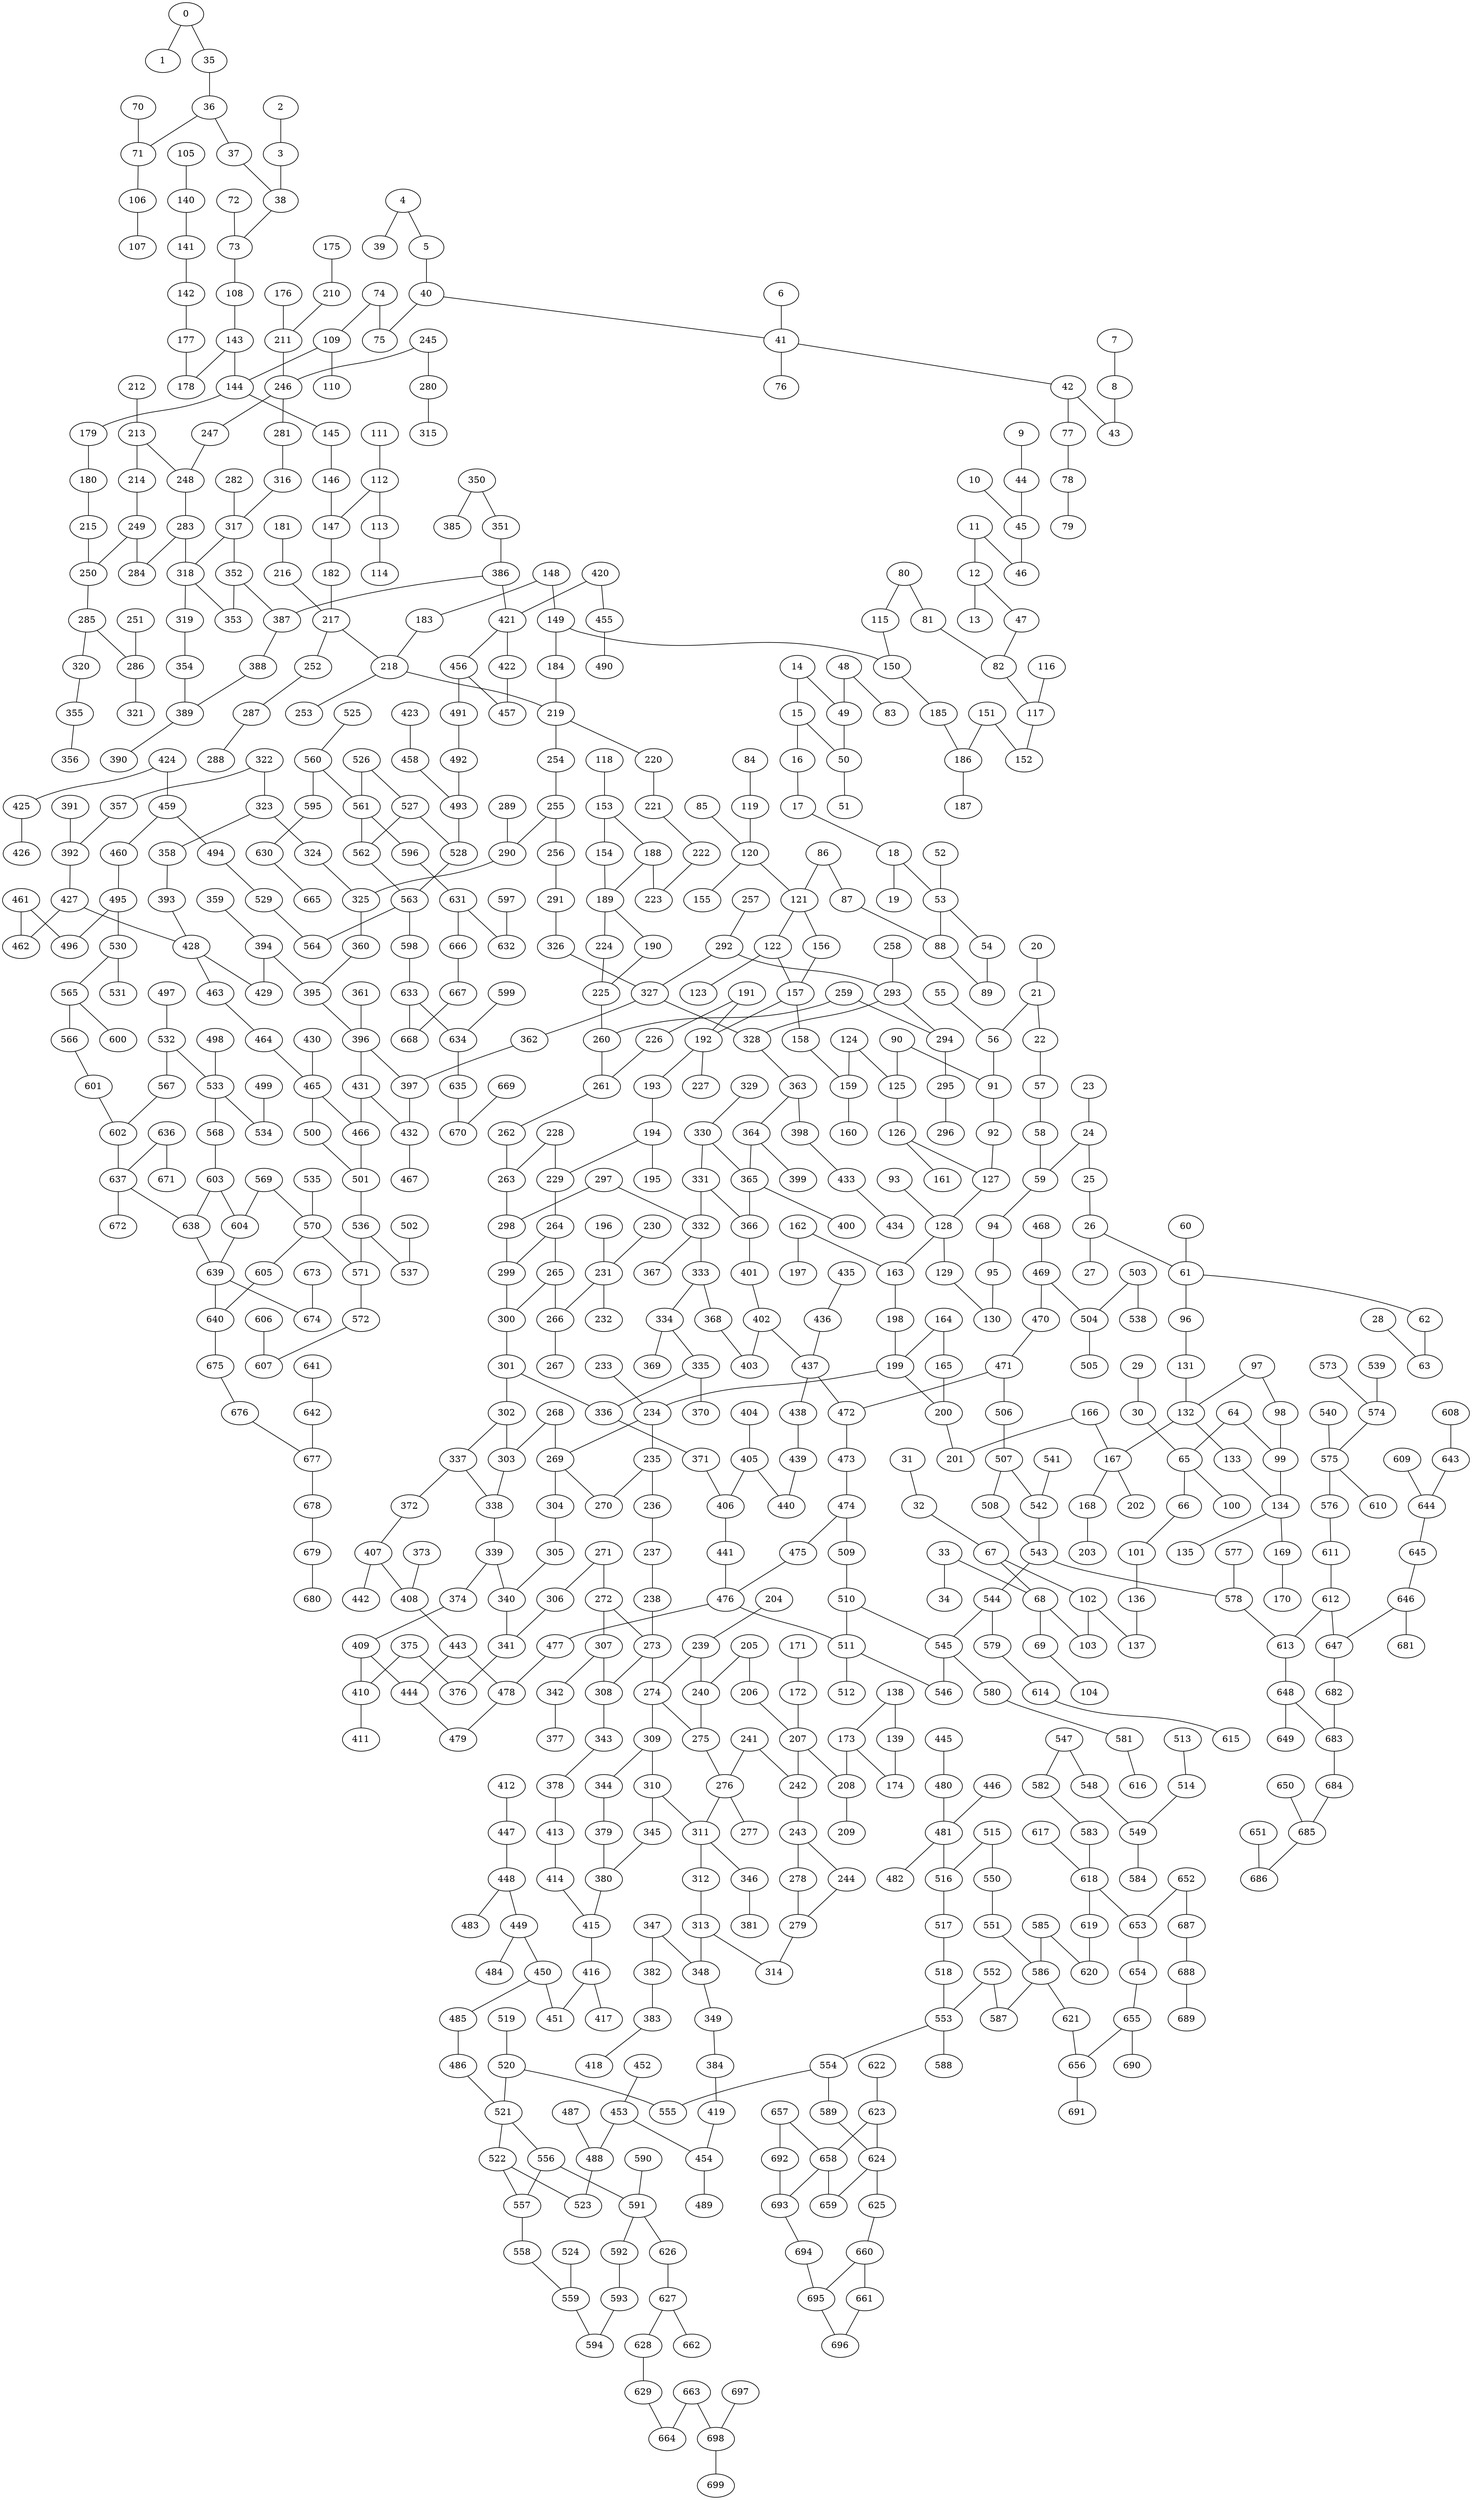 graph { 
	0--1
	207--208
	40--41
	601--602
	629--664
	628--629
	416--451
	312--313
	677--678
	327--362
	144--179
	491--492
	30--65
	182--217
	526--561
	82--117
	48--83
	188--223
	480--481
	368--403
	280--315
	158--159
	679--680
	378--413
	181--216
	268--269
	360--395
	162--197
	460--495
	218--253
	585--586
	47--82
	485--486
	81--82
	627--662
	148--149
	454--489
	18--53
	73--108
	268--303
	127--128
	374--409
	572--607
	570--571
	553--588
	218--219
	71--106
	125--126
	597--632
	24--25
	54--89
	143--144
	15--16
	282--317
	611--612
	469--504
	132--133
	477--478
	269--304
	663--664
	153--154
	294--295
	11--46
	603--604
	542--543
	77--78
	373--408
	212--213
	561--596
	402--403
	581--616
	363--364
	290--325
	291--326
	544--579
	93--128
	476--511
	323--358
	407--408
	676--677
	327--328
	0--35
	97--98
	334--369
	379--380
	576--611
	68--69
	580--581
	488--523
	521--556
	217--252
	350--351
	419--454
	617--618
	551--586
	685--686
	313--314
	575--576
	606--607
	554--555
	140--141
	624--625
	591--592
	465--466
	515--516
	347--382
	543--544
	459--494
	323--324
	330--331
	332--333
	393--428
	64--99
	335--370
	650--685
	422--457
	132--167
	233--234
	24--59
	124--159
	301--336
	569--570
	408--443
	265--266
	239--274
	237--238
	95--130
	9--44
	486--521
	243--278
	478--479
	554--589
	536--537
	40--75
	612--613
	235--270
	474--475
	529--564
	437--438
	177--178
	459--460
	461--496
	661--696
	493--528
	409--410
	303--338
	317--318
	316--317
	347--348
	85--120
	245--280
	133--134
	468--469
	548--549
	165--200
	249--250
	427--428
	570--605
	436--437
	11--12
	678--679
	287--288
	194--195
	97--132
	506--507
	162--163
	108--143
	633--634
	213--248
	644--645
	64--65
	32--67
	297--332
	475--476
	495--496
	618--653
	293--294
	320--355
	196--231
	513--514
	642--677
	219--254
	78--79
	184--219
	364--399
	407--442
	545--546
	410--411
	157--192
	586--587
	522--523
	230--231
	164--199
	264--265
	172--207
	471--506
	261--262
	171--172
	333--368
	345--380
	508--543
	302--337
	278--279
	352--387
	67--102
	365--400
	322--357
	240--275
	18--19
	255--256
	547--582
	16--17
	307--308
	545--580
	427--462
	398--433
	52--53
	166--201
	558--559
	159--160
	69--104
	624--659
	186--187
	698--699
	334--335
	21--56
	623--658
	183--218
	568--603
	621--656
	121--156
	608--643
	175--210
	543--578
	603--638
	50--51
	571--572
	112--113
	526--527
	241--242
	276--277
	317--352
	292--293
	402--437
	245--246
	333--334
	563--564
	557--558
	639--674
	199--200
	26--61
	560--595
	549--584
	6--41
	528--563
	285--320
	561--562
	383--418
	222--223
	74--75
	444--479
	464--465
	138--139
	541--542
	552--587
	472--473
	275--276
	346--381
	693--694
	560--561
	134--169
	262--263
	335--336
	308--343
	271--306
	300--301
	226--261
	65--100
	439--440
	42--77
	626--627
	109--144
	446--481
	504--505
	194--229
	3--38
	15--50
	351--386
	697--698
	582--583
	255--290
	150--185
	511--512
	386--421
	499--534
	217--218
	14--49
	562--563
	441--476
	552--553
	106--107
	635--670
	473--474
	494--529
	220--221
	428--429
	120--155
	357--392
	556--591
	272--273
	142--177
	487--488
	443--478
	423--458
	234--269
	86--121
	126--161
	530--565
	238--273
	12--47
	694--695
	565--566
	416--417
	276--311
	134--135
	243--244
	167--202
	33--34
	149--184
	4--39
	129--130
	583--618
	463--464
	143--178
	330--365
	247--248
	192--227
	476--477
	341--376
	98--99
	653--654
	25--26
	450--451
	684--685
	207--242
	591--626
	520--521
	74--109
	461--462
	260--261
	428--463
	259--294
	136--137
	58--59
	148--183
	655--690
	147--182
	550--551
	510--511
	157--158
	257--292
	532--533
	198--199
	120--121
	4--5
	250--285
	640--675
	332--367
	348--349
	313--348
	122--157
	53--88
	553--554
	448--449
	26--27
	153--188
	387--388
	258--293
	396--397
	180--215
	627--628
	375--410
	515--550
	189--224
	166--167
	397--432
	636--637
	619--620
	443--444
	191--226
	598--633
	533--534
	647--682
	358--393
	36--71
	271--272
	471--472
	241--276
	246--281
	5--40
	536--571
	119--120
	413--414
	242--243
	492--493
	675--676
	437--472
	45--46
	156--157
	254--255
	60--61
	404--405
	66--101
	67--68
	12--13
	384--419
	501--536
	392--427
	264--299
	204--239
	299--300
	596--631
	498--533
	36--37
	310--345
	325--360
	590--591
	306--341
	225--260
	336--371
	420--421
	80--115
	116--117
	128--163
	44--45
	589--624
	514--549
	252--287
	382--383
	128--129
	124--125
	349--384
	469--470
	285--286
	190--225
	56--91
	566--601
	29--30
	191--192
	41--42
	213--214
	176--211
	524--559
	144--145
	139--174
	636--671
	470--471
	311--346
	86--87
	375--376
	10--45
	23--24
	279--314
	90--125
	215--250
	185--186
	293--328
	618--619
	366--401
	33--68
	354--389
	109--110
	169--170
	530--531
	38--73
	500--501
	96--131
	631--632
	37--38
	328--363
	414--415
	395--396
	575--610
	425--426
	453--488
	386--387
	405--440
	231--232
	48--49
	256--291
	372--407
	35--36
	235--236
	521--522
	465--500
	405--406
	525--560
	389--390
	344--379
	179--180
	497--532
	20--21
	648--649
	214--249
	272--307
	121--122
	578--613
	605--640
	646--647
	663--698
	319--354
	145--146
	654--655
	263--298
	641--642
	42--43
	249--284
	682--683
	466--501
	412--447
	495--530
	388--389
	251--286
	547--548
	556--557
	274--309
	503--538
	424--459
	41--76
	667--668
	502--537
	188--189
	90--91
	101--136
	540--575
	14--15
	648--683
	343--378
	430--465
	269--270
	532--567
	449--484
	507--542
	639--640
	297--298
	638--639
	449--450
	102--137
	326--327
	210--211
	311--312
	131--132
	592--593
	573--574
	435--436
	298--299
	88--89
	634--635
	72--73
	266--267
	229--264
	453--454
	450--485
	391--392
	520--555
	199--234
	122--123
	55--56
	70--71
	622--623
	585--620
	259--260
	421--422
	87--88
	406--441
	126--127
	455--490
	643--644
	189--190
	586--621
	17--18
	111--112
	112--147
	221--222
	625--660
	274--275
	359--394
	273--274
	167--168
	301--302
	481--482
	579--614
	21--22
	692--693
	80--81
	438--439
	614--615
	657--658
	329--330
	355--356
	645--646
	394--429
	49--50
	658--693
	283--318
	283--284
	396--431
	656--691
	295--296
	669--670
	565--600
	151--186
	102--103
	567--602
	309--344
	604--639
	535--570
	519--520
	420--455
	666--667
	331--332
	574--575
	646--681
	2--3
	205--240
	164--165
	511--546
	452--453
	352--353
	613--648
	61--96
	286--321
	394--395
	141--142
	57--58
	527--528
	424--425
	599--634
	7--8
	637--672
	244--279
	246--247
	84--119
	433--434
	658--659
	236--237
	289--290
	363--398
	138--173
	337--338
	517--518
	208--209
	146--147
	577--578
	118--153
	149--150
	695--696
	503--504
	595--630
	458--493
	200--201
	609--644
	206--207
	350--385
	518--553
	205--206
	318--319
	193--194
	65--66
	151--152
	509--510
	652--687
	31--32
	113--114
	68--103
	447--448
	651--686
	474--509
	105--140
	432--467
	687--688
	631--666
	99--134
	324--325
	292--327
	211--246
	192--193
	231--266
	448--483
	310--311
	115--150
	273--308
	544--545
	445--480
	481--516
	307--342
	660--661
	61--62
	173--208
	415--416
	53--54
	59--94
	683--684
	361--396
	660--695
	216--217
	8--43
	94--95
	401--402
	431--466
	322--323
	309--310
	637--638
	688--689
	559--594
	652--653
	630--665
	633--668
	510--545
	657--692
	342--377
	516--517
	362--397
	673--674
	154--189
	305--340
	28--63
	248--283
	228--229
	522--557
	337--372
	92--127
	22--57
	62--63
	318--353
	168--203
	234--235
	364--365
	612--647
	339--374
	380--415
	265--300
	228--263
	339--340
	456--457
	219--220
	623--624
	409--444
	281--316
	117--152
	563--598
	304--305
	340--341
	163--198
	302--303
	365--366
	593--594
	602--637
	539--574
	533--568
	421--456
	569--604
	655--656
	239--240
	456--491
	507--508
	527--562
	431--432
	91--92
	224--225
	338--339
	371--406
	173--174
	331--366
	0
	1
	2
	3
	4
	5
	6
	7
	8
	9
	10
	11
	12
	13
	14
	15
	16
	17
	18
	19
	20
	21
	22
	23
	24
	25
	26
	27
	28
	29
	30
	31
	32
	33
	34
	35
	36
	37
	38
	39
	40
	41
	42
	43
	44
	45
	46
	47
	48
	49
	50
	51
	52
	53
	54
	55
	56
	57
	58
	59
	60
	61
	62
	63
	64
	65
	66
	67
	68
	69
	70
	71
	72
	73
	74
	75
	76
	77
	78
	79
	80
	81
	82
	83
	84
	85
	86
	87
	88
	89
	90
	91
	92
	93
	94
	95
	96
	97
	98
	99
	100
	101
	102
	103
	104
	105
	106
	107
	108
	109
	110
	111
	112
	113
	114
	115
	116
	117
	118
	119
	120
	121
	122
	123
	124
	125
	126
	127
	128
	129
	130
	131
	132
	133
	134
	135
	136
	137
	138
	139
	140
	141
	142
	143
	144
	145
	146
	147
	148
	149
	150
	151
	152
	153
	154
	155
	156
	157
	158
	159
	160
	161
	162
	163
	164
	165
	166
	167
	168
	169
	170
	171
	172
	173
	174
	175
	176
	177
	178
	179
	180
	181
	182
	183
	184
	185
	186
	187
	188
	189
	190
	191
	192
	193
	194
	195
	196
	197
	198
	199
	200
	201
	202
	203
	204
	205
	206
	207
	208
	209
	210
	211
	212
	213
	214
	215
	216
	217
	218
	219
	220
	221
	222
	223
	224
	225
	226
	227
	228
	229
	230
	231
	232
	233
	234
	235
	236
	237
	238
	239
	240
	241
	242
	243
	244
	245
	246
	247
	248
	249
	250
	251
	252
	253
	254
	255
	256
	257
	258
	259
	260
	261
	262
	263
	264
	265
	266
	267
	268
	269
	270
	271
	272
	273
	274
	275
	276
	277
	278
	279
	280
	281
	282
	283
	284
	285
	286
	287
	288
	289
	290
	291
	292
	293
	294
	295
	296
	297
	298
	299
	300
	301
	302
	303
	304
	305
	306
	307
	308
	309
	310
	311
	312
	313
	314
	315
	316
	317
	318
	319
	320
	321
	322
	323
	324
	325
	326
	327
	328
	329
	330
	331
	332
	333
	334
	335
	336
	337
	338
	339
	340
	341
	342
	343
	344
	345
	346
	347
	348
	349
	350
	351
	352
	353
	354
	355
	356
	357
	358
	359
	360
	361
	362
	363
	364
	365
	366
	367
	368
	369
	370
	371
	372
	373
	374
	375
	376
	377
	378
	379
	380
	381
	382
	383
	384
	385
	386
	387
	388
	389
	390
	391
	392
	393
	394
	395
	396
	397
	398
	399
	400
	401
	402
	403
	404
	405
	406
	407
	408
	409
	410
	411
	412
	413
	414
	415
	416
	417
	418
	419
	420
	421
	422
	423
	424
	425
	426
	427
	428
	429
	430
	431
	432
	433
	434
	435
	436
	437
	438
	439
	440
	441
	442
	443
	444
	445
	446
	447
	448
	449
	450
	451
	452
	453
	454
	455
	456
	457
	458
	459
	460
	461
	462
	463
	464
	465
	466
	467
	468
	469
	470
	471
	472
	473
	474
	475
	476
	477
	478
	479
	480
	481
	482
	483
	484
	485
	486
	487
	488
	489
	490
	491
	492
	493
	494
	495
	496
	497
	498
	499
	500
	501
	502
	503
	504
	505
	506
	507
	508
	509
	510
	511
	512
	513
	514
	515
	516
	517
	518
	519
	520
	521
	522
	523
	524
	525
	526
	527
	528
	529
	530
	531
	532
	533
	534
	535
	536
	537
	538
	539
	540
	541
	542
	543
	544
	545
	546
	547
	548
	549
	550
	551
	552
	553
	554
	555
	556
	557
	558
	559
	560
	561
	562
	563
	564
	565
	566
	567
	568
	569
	570
	571
	572
	573
	574
	575
	576
	577
	578
	579
	580
	581
	582
	583
	584
	585
	586
	587
	588
	589
	590
	591
	592
	593
	594
	595
	596
	597
	598
	599
	600
	601
	602
	603
	604
	605
	606
	607
	608
	609
	610
	611
	612
	613
	614
	615
	616
	617
	618
	619
	620
	621
	622
	623
	624
	625
	626
	627
	628
	629
	630
	631
	632
	633
	634
	635
	636
	637
	638
	639
	640
	641
	642
	643
	644
	645
	646
	647
	648
	649
	650
	651
	652
	653
	654
	655
	656
	657
	658
	659
	660
	661
	662
	663
	664
	665
	666
	667
	668
	669
	670
	671
	672
	673
	674
	675
	676
	677
	678
	679
	680
	681
	682
	683
	684
	685
	686
	687
	688
	689
	690
	691
	692
	693
	694
	695
	696
	697
	698
	699
} 
